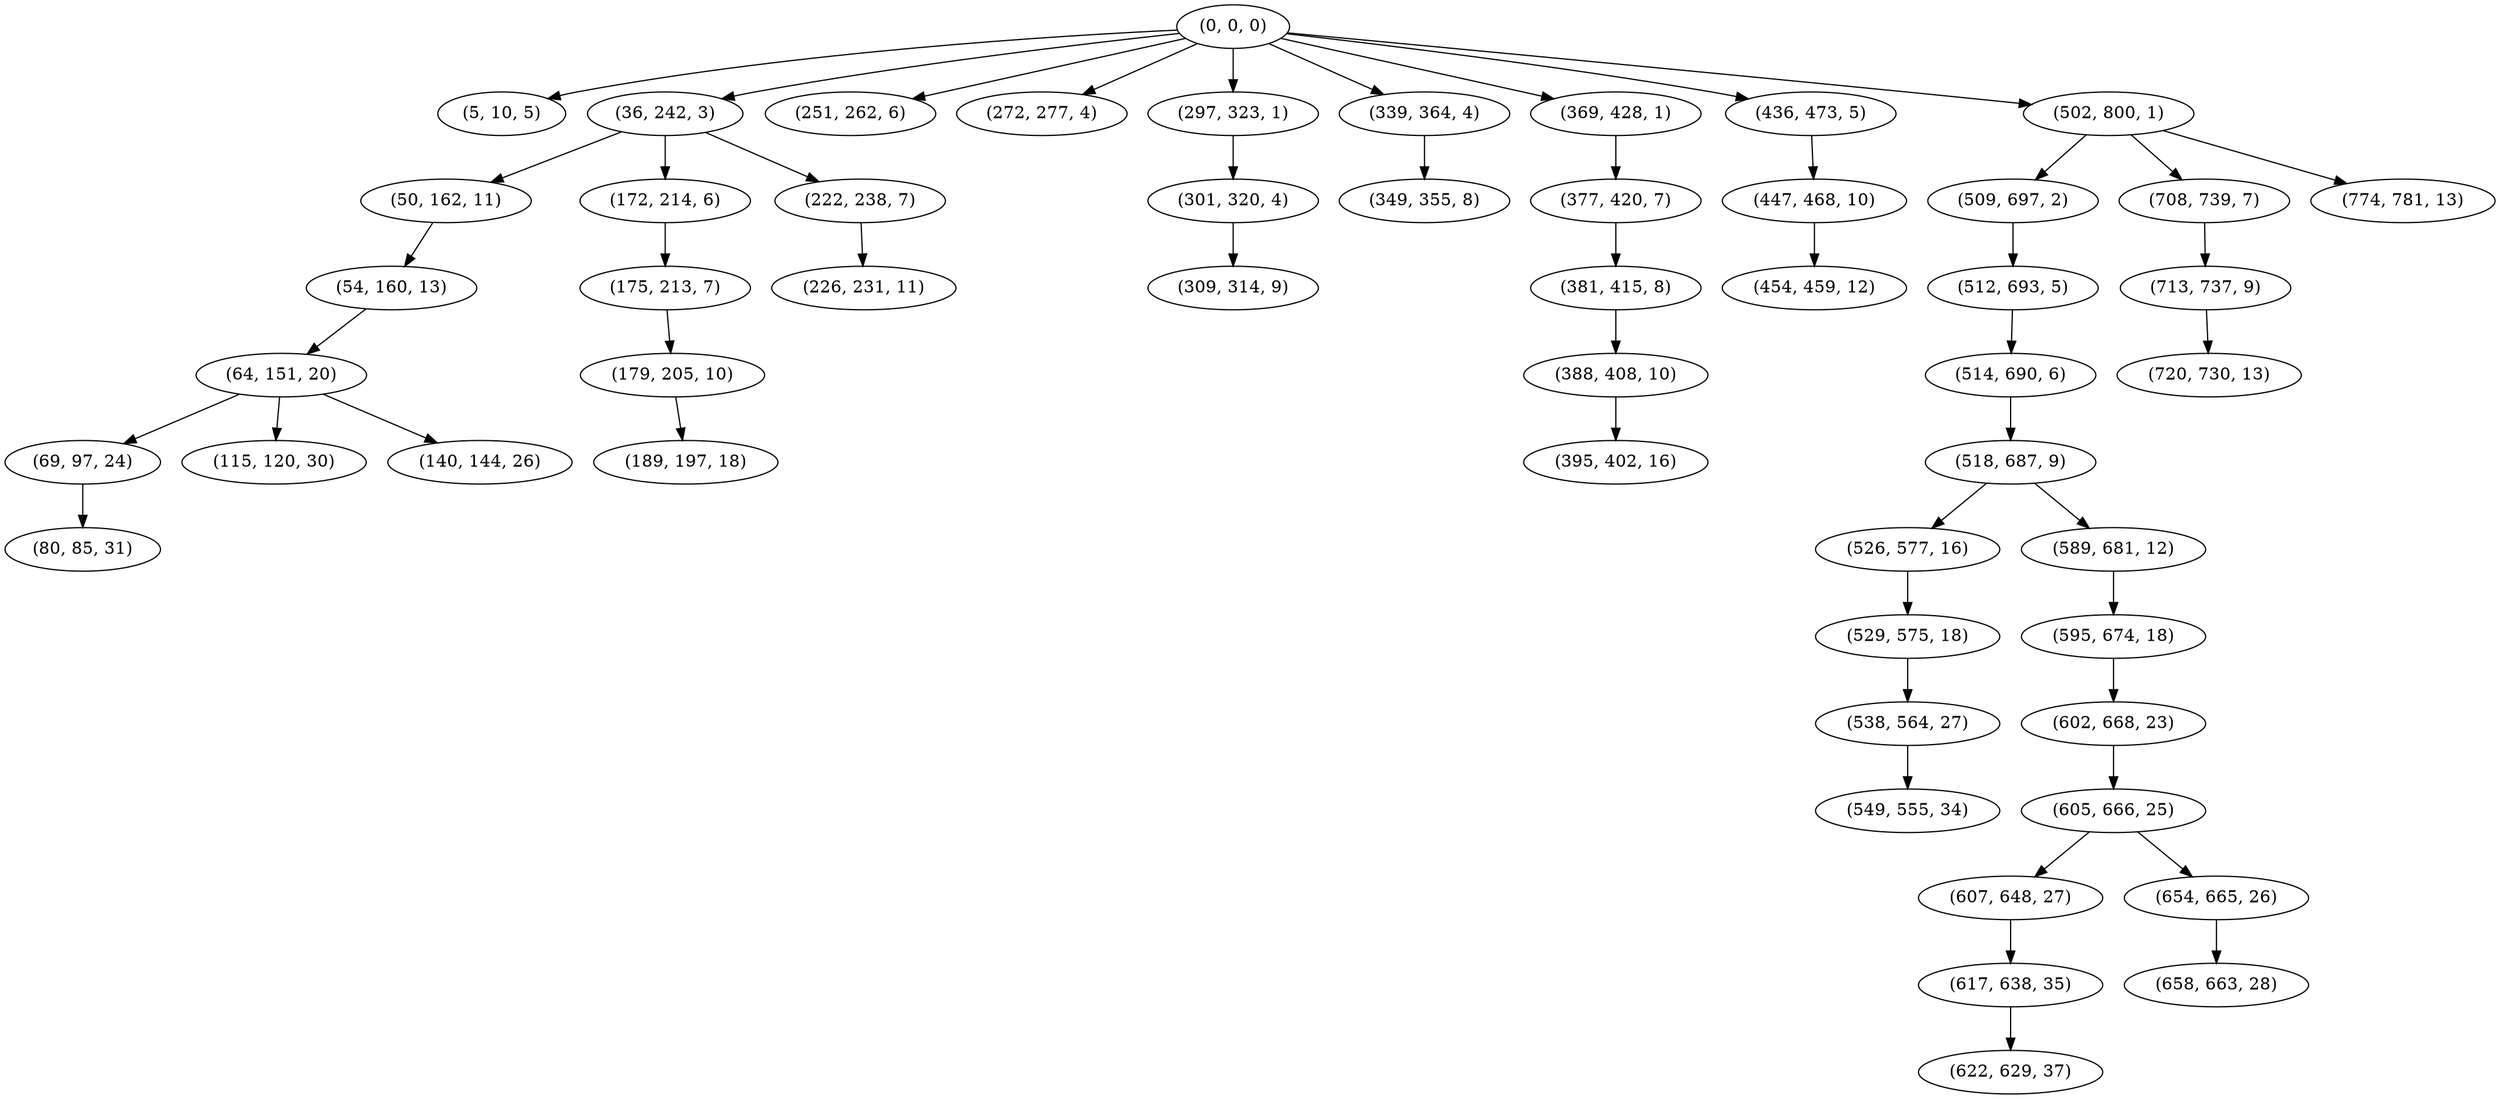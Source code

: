 digraph tree {
    "(0, 0, 0)";
    "(5, 10, 5)";
    "(36, 242, 3)";
    "(50, 162, 11)";
    "(54, 160, 13)";
    "(64, 151, 20)";
    "(69, 97, 24)";
    "(80, 85, 31)";
    "(115, 120, 30)";
    "(140, 144, 26)";
    "(172, 214, 6)";
    "(175, 213, 7)";
    "(179, 205, 10)";
    "(189, 197, 18)";
    "(222, 238, 7)";
    "(226, 231, 11)";
    "(251, 262, 6)";
    "(272, 277, 4)";
    "(297, 323, 1)";
    "(301, 320, 4)";
    "(309, 314, 9)";
    "(339, 364, 4)";
    "(349, 355, 8)";
    "(369, 428, 1)";
    "(377, 420, 7)";
    "(381, 415, 8)";
    "(388, 408, 10)";
    "(395, 402, 16)";
    "(436, 473, 5)";
    "(447, 468, 10)";
    "(454, 459, 12)";
    "(502, 800, 1)";
    "(509, 697, 2)";
    "(512, 693, 5)";
    "(514, 690, 6)";
    "(518, 687, 9)";
    "(526, 577, 16)";
    "(529, 575, 18)";
    "(538, 564, 27)";
    "(549, 555, 34)";
    "(589, 681, 12)";
    "(595, 674, 18)";
    "(602, 668, 23)";
    "(605, 666, 25)";
    "(607, 648, 27)";
    "(617, 638, 35)";
    "(622, 629, 37)";
    "(654, 665, 26)";
    "(658, 663, 28)";
    "(708, 739, 7)";
    "(713, 737, 9)";
    "(720, 730, 13)";
    "(774, 781, 13)";
    "(0, 0, 0)" -> "(5, 10, 5)";
    "(0, 0, 0)" -> "(36, 242, 3)";
    "(0, 0, 0)" -> "(251, 262, 6)";
    "(0, 0, 0)" -> "(272, 277, 4)";
    "(0, 0, 0)" -> "(297, 323, 1)";
    "(0, 0, 0)" -> "(339, 364, 4)";
    "(0, 0, 0)" -> "(369, 428, 1)";
    "(0, 0, 0)" -> "(436, 473, 5)";
    "(0, 0, 0)" -> "(502, 800, 1)";
    "(36, 242, 3)" -> "(50, 162, 11)";
    "(36, 242, 3)" -> "(172, 214, 6)";
    "(36, 242, 3)" -> "(222, 238, 7)";
    "(50, 162, 11)" -> "(54, 160, 13)";
    "(54, 160, 13)" -> "(64, 151, 20)";
    "(64, 151, 20)" -> "(69, 97, 24)";
    "(64, 151, 20)" -> "(115, 120, 30)";
    "(64, 151, 20)" -> "(140, 144, 26)";
    "(69, 97, 24)" -> "(80, 85, 31)";
    "(172, 214, 6)" -> "(175, 213, 7)";
    "(175, 213, 7)" -> "(179, 205, 10)";
    "(179, 205, 10)" -> "(189, 197, 18)";
    "(222, 238, 7)" -> "(226, 231, 11)";
    "(297, 323, 1)" -> "(301, 320, 4)";
    "(301, 320, 4)" -> "(309, 314, 9)";
    "(339, 364, 4)" -> "(349, 355, 8)";
    "(369, 428, 1)" -> "(377, 420, 7)";
    "(377, 420, 7)" -> "(381, 415, 8)";
    "(381, 415, 8)" -> "(388, 408, 10)";
    "(388, 408, 10)" -> "(395, 402, 16)";
    "(436, 473, 5)" -> "(447, 468, 10)";
    "(447, 468, 10)" -> "(454, 459, 12)";
    "(502, 800, 1)" -> "(509, 697, 2)";
    "(502, 800, 1)" -> "(708, 739, 7)";
    "(502, 800, 1)" -> "(774, 781, 13)";
    "(509, 697, 2)" -> "(512, 693, 5)";
    "(512, 693, 5)" -> "(514, 690, 6)";
    "(514, 690, 6)" -> "(518, 687, 9)";
    "(518, 687, 9)" -> "(526, 577, 16)";
    "(518, 687, 9)" -> "(589, 681, 12)";
    "(526, 577, 16)" -> "(529, 575, 18)";
    "(529, 575, 18)" -> "(538, 564, 27)";
    "(538, 564, 27)" -> "(549, 555, 34)";
    "(589, 681, 12)" -> "(595, 674, 18)";
    "(595, 674, 18)" -> "(602, 668, 23)";
    "(602, 668, 23)" -> "(605, 666, 25)";
    "(605, 666, 25)" -> "(607, 648, 27)";
    "(605, 666, 25)" -> "(654, 665, 26)";
    "(607, 648, 27)" -> "(617, 638, 35)";
    "(617, 638, 35)" -> "(622, 629, 37)";
    "(654, 665, 26)" -> "(658, 663, 28)";
    "(708, 739, 7)" -> "(713, 737, 9)";
    "(713, 737, 9)" -> "(720, 730, 13)";
}
